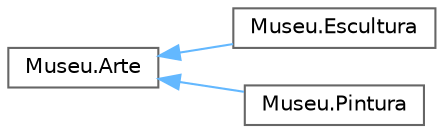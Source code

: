 digraph "Graphical Class Hierarchy"
{
 // LATEX_PDF_SIZE
  bgcolor="transparent";
  edge [fontname=Helvetica,fontsize=10,labelfontname=Helvetica,labelfontsize=10];
  node [fontname=Helvetica,fontsize=10,shape=box,height=0.2,width=0.4];
  rankdir="LR";
  Node0 [id="Node000000",label="Museu.Arte",height=0.2,width=0.4,color="grey40", fillcolor="white", style="filled",URL="$class_museu_1_1_arte.html",tooltip=" "];
  Node0 -> Node1 [id="edge1_Node000000_Node000001",dir="back",color="steelblue1",style="solid",tooltip=" "];
  Node1 [id="Node000001",label="Museu.Escultura",height=0.2,width=0.4,color="grey40", fillcolor="white", style="filled",URL="$class_museu_1_1_escultura.html",tooltip=" "];
  Node0 -> Node2 [id="edge2_Node000000_Node000002",dir="back",color="steelblue1",style="solid",tooltip=" "];
  Node2 [id="Node000002",label="Museu.Pintura",height=0.2,width=0.4,color="grey40", fillcolor="white", style="filled",URL="$class_museu_1_1_pintura.html",tooltip=" "];
}
